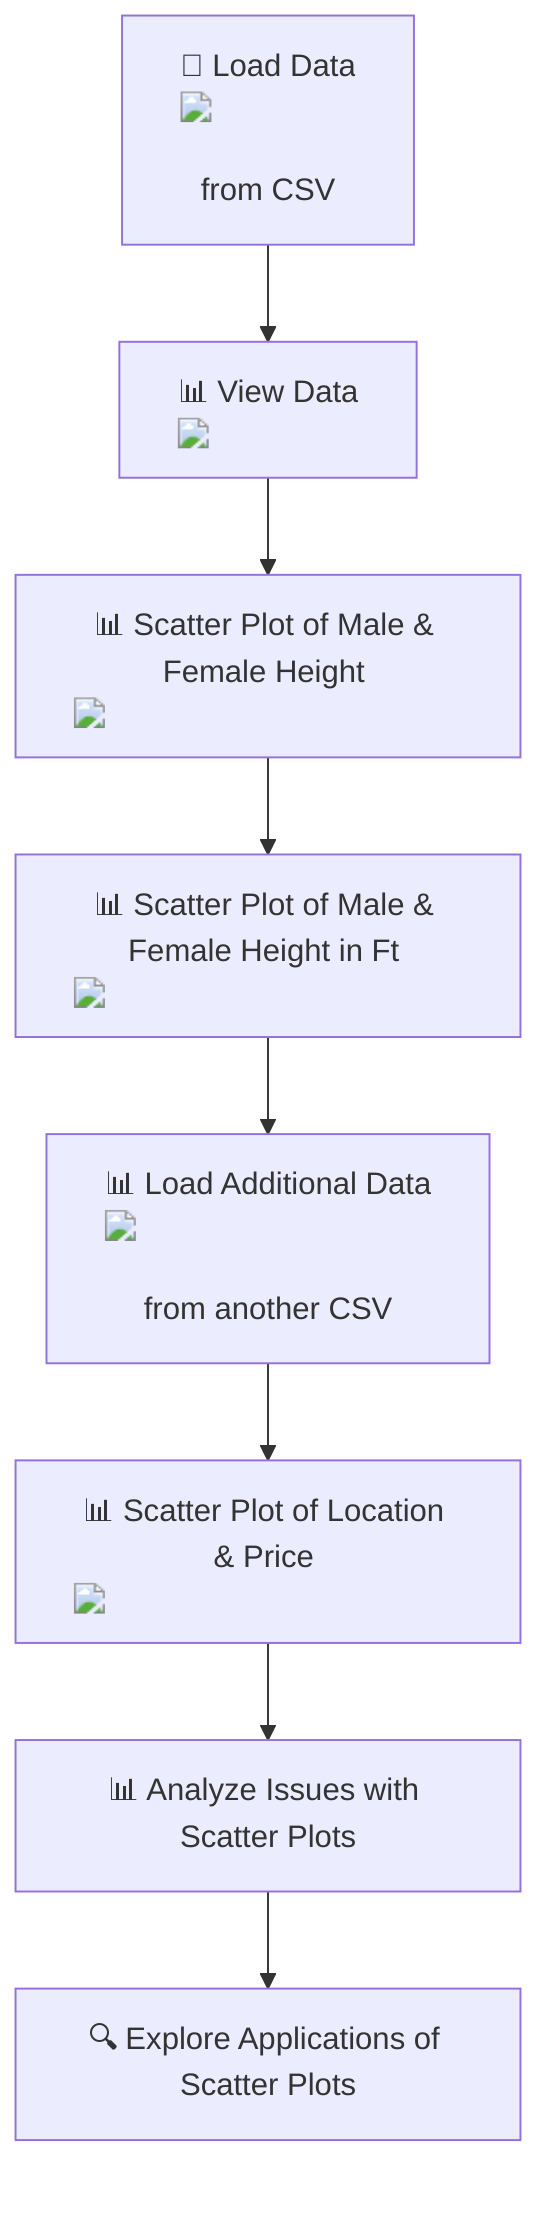 graph TD;
    A["📂 Load Data <img src='file.svg'/> <br/> from CSV"] --> B["📊 View Data <img src='table.svg'/>"];
    B --> C["📊 Scatter Plot of Male & Female Height <img src='scatter_plot_template.svg'/>"];
    C --> D["📊 Scatter Plot of Male & Female Height in Ft <img src='scatter_plot_template.svg'/>"];
    D --> E["📊 Load Additional Data <img src='file.svg'/> <br/> from another CSV"];
    E --> F["📊 Scatter Plot of Location & Price <img src='scatter_plot_template.svg'/>"];
    F --> G["📊 Analyze Issues with Scatter Plots"];
    G --> H["🔍 Explore Applications of Scatter Plots"];